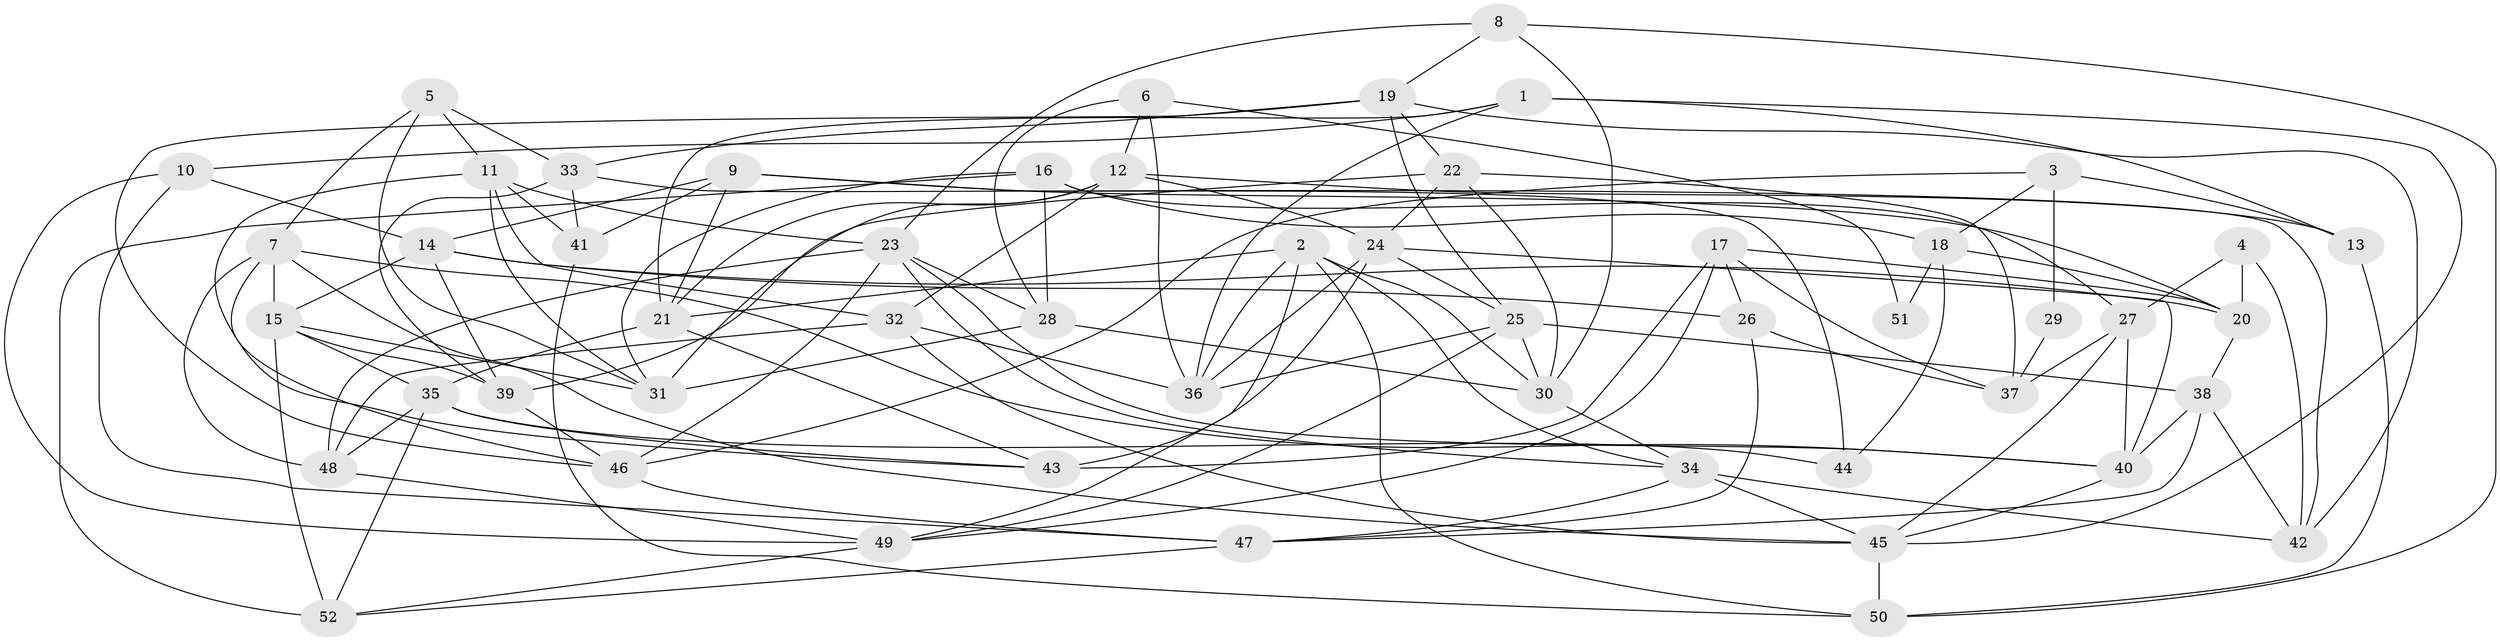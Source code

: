 // original degree distribution, {4: 1.0}
// Generated by graph-tools (version 1.1) at 2025/03/03/09/25 03:03:00]
// undirected, 52 vertices, 133 edges
graph export_dot {
graph [start="1"]
  node [color=gray90,style=filled];
  1;
  2;
  3;
  4;
  5;
  6;
  7;
  8;
  9;
  10;
  11;
  12;
  13;
  14;
  15;
  16;
  17;
  18;
  19;
  20;
  21;
  22;
  23;
  24;
  25;
  26;
  27;
  28;
  29;
  30;
  31;
  32;
  33;
  34;
  35;
  36;
  37;
  38;
  39;
  40;
  41;
  42;
  43;
  44;
  45;
  46;
  47;
  48;
  49;
  50;
  51;
  52;
  1 -- 10 [weight=1.0];
  1 -- 13 [weight=2.0];
  1 -- 21 [weight=1.0];
  1 -- 36 [weight=1.0];
  1 -- 45 [weight=1.0];
  2 -- 21 [weight=1.0];
  2 -- 30 [weight=1.0];
  2 -- 34 [weight=1.0];
  2 -- 36 [weight=1.0];
  2 -- 49 [weight=1.0];
  2 -- 50 [weight=1.0];
  3 -- 13 [weight=2.0];
  3 -- 18 [weight=1.0];
  3 -- 29 [weight=2.0];
  3 -- 46 [weight=1.0];
  4 -- 20 [weight=1.0];
  4 -- 27 [weight=1.0];
  4 -- 42 [weight=2.0];
  5 -- 7 [weight=1.0];
  5 -- 11 [weight=1.0];
  5 -- 31 [weight=1.0];
  5 -- 33 [weight=1.0];
  6 -- 12 [weight=1.0];
  6 -- 28 [weight=2.0];
  6 -- 36 [weight=1.0];
  6 -- 51 [weight=2.0];
  7 -- 15 [weight=1.0];
  7 -- 40 [weight=1.0];
  7 -- 45 [weight=1.0];
  7 -- 46 [weight=1.0];
  7 -- 48 [weight=1.0];
  8 -- 19 [weight=1.0];
  8 -- 23 [weight=1.0];
  8 -- 30 [weight=1.0];
  8 -- 50 [weight=1.0];
  9 -- 14 [weight=1.0];
  9 -- 20 [weight=1.0];
  9 -- 21 [weight=3.0];
  9 -- 41 [weight=1.0];
  9 -- 44 [weight=2.0];
  10 -- 14 [weight=1.0];
  10 -- 47 [weight=1.0];
  10 -- 49 [weight=1.0];
  11 -- 23 [weight=1.0];
  11 -- 31 [weight=1.0];
  11 -- 32 [weight=1.0];
  11 -- 41 [weight=1.0];
  11 -- 43 [weight=1.0];
  12 -- 13 [weight=1.0];
  12 -- 21 [weight=1.0];
  12 -- 24 [weight=1.0];
  12 -- 31 [weight=1.0];
  12 -- 32 [weight=1.0];
  13 -- 50 [weight=1.0];
  14 -- 15 [weight=1.0];
  14 -- 20 [weight=1.0];
  14 -- 26 [weight=1.0];
  14 -- 39 [weight=1.0];
  15 -- 31 [weight=1.0];
  15 -- 35 [weight=1.0];
  15 -- 39 [weight=1.0];
  15 -- 52 [weight=1.0];
  16 -- 18 [weight=1.0];
  16 -- 27 [weight=1.0];
  16 -- 28 [weight=1.0];
  16 -- 31 [weight=1.0];
  16 -- 52 [weight=2.0];
  17 -- 20 [weight=1.0];
  17 -- 26 [weight=1.0];
  17 -- 37 [weight=1.0];
  17 -- 43 [weight=2.0];
  17 -- 49 [weight=1.0];
  18 -- 20 [weight=1.0];
  18 -- 44 [weight=1.0];
  18 -- 51 [weight=2.0];
  19 -- 22 [weight=1.0];
  19 -- 25 [weight=1.0];
  19 -- 33 [weight=1.0];
  19 -- 42 [weight=1.0];
  19 -- 46 [weight=1.0];
  20 -- 38 [weight=1.0];
  21 -- 35 [weight=1.0];
  21 -- 43 [weight=1.0];
  22 -- 24 [weight=2.0];
  22 -- 30 [weight=1.0];
  22 -- 37 [weight=1.0];
  22 -- 39 [weight=1.0];
  23 -- 28 [weight=1.0];
  23 -- 34 [weight=1.0];
  23 -- 40 [weight=1.0];
  23 -- 46 [weight=1.0];
  23 -- 48 [weight=2.0];
  24 -- 25 [weight=1.0];
  24 -- 36 [weight=1.0];
  24 -- 40 [weight=2.0];
  24 -- 43 [weight=1.0];
  25 -- 30 [weight=1.0];
  25 -- 36 [weight=1.0];
  25 -- 38 [weight=1.0];
  25 -- 49 [weight=1.0];
  26 -- 37 [weight=1.0];
  26 -- 47 [weight=1.0];
  27 -- 37 [weight=1.0];
  27 -- 40 [weight=1.0];
  27 -- 45 [weight=2.0];
  28 -- 30 [weight=1.0];
  28 -- 31 [weight=1.0];
  29 -- 37 [weight=2.0];
  30 -- 34 [weight=1.0];
  32 -- 36 [weight=1.0];
  32 -- 45 [weight=2.0];
  32 -- 48 [weight=1.0];
  33 -- 39 [weight=2.0];
  33 -- 41 [weight=1.0];
  33 -- 42 [weight=1.0];
  34 -- 42 [weight=1.0];
  34 -- 45 [weight=1.0];
  34 -- 47 [weight=1.0];
  35 -- 43 [weight=1.0];
  35 -- 44 [weight=1.0];
  35 -- 48 [weight=1.0];
  35 -- 52 [weight=1.0];
  38 -- 40 [weight=2.0];
  38 -- 42 [weight=1.0];
  38 -- 47 [weight=1.0];
  39 -- 46 [weight=1.0];
  40 -- 45 [weight=1.0];
  41 -- 50 [weight=1.0];
  45 -- 50 [weight=2.0];
  46 -- 47 [weight=1.0];
  47 -- 52 [weight=1.0];
  48 -- 49 [weight=1.0];
  49 -- 52 [weight=1.0];
}
